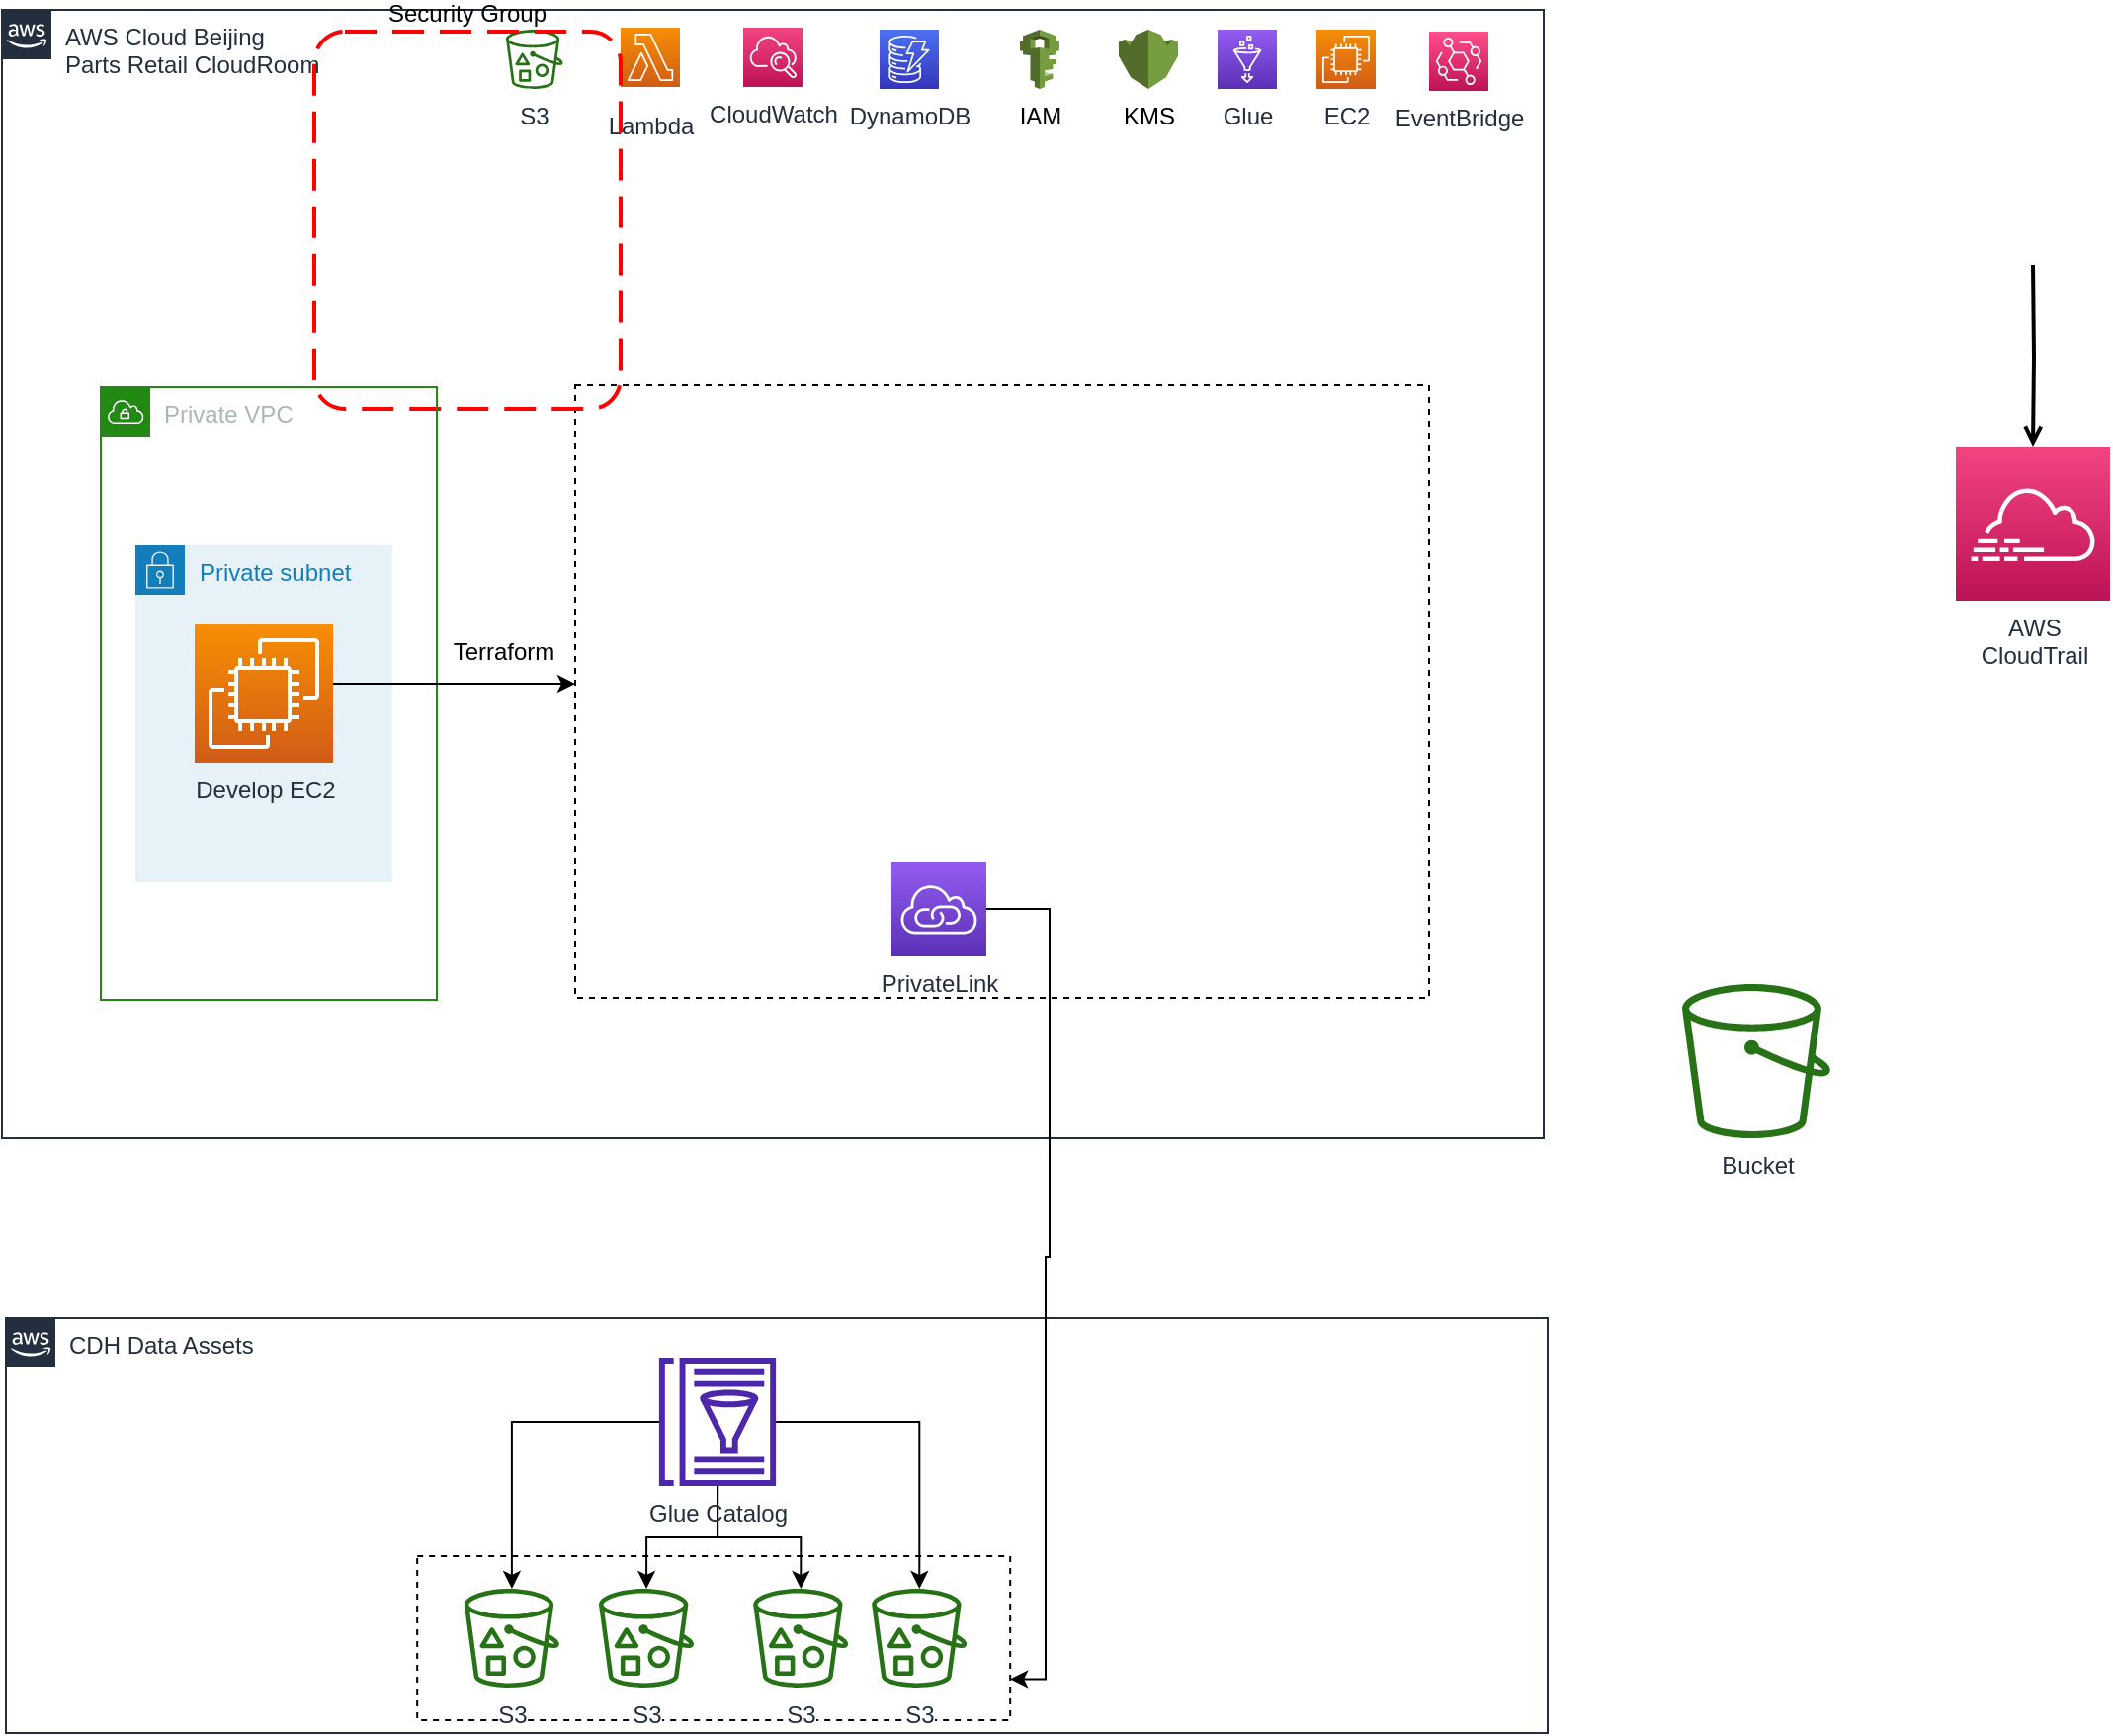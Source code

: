 <mxfile version="17.4.5" type="github">
  <diagram id="Ht1M8jgEwFfnCIfOTk4-" name="Page-1">
    <mxGraphModel dx="944" dy="501" grid="1" gridSize="10" guides="1" tooltips="1" connect="1" arrows="1" fold="1" page="1" pageScale="1" pageWidth="1169" pageHeight="827" math="0" shadow="0">
      <root>
        <mxCell id="0" />
        <mxCell id="1" parent="0" />
        <mxCell id="UEzPUAAOIrF-is8g5C7q-104" style="edgeStyle=orthogonalEdgeStyle;rounded=0;orthogonalLoop=1;jettySize=auto;html=1;endArrow=open;endFill=0;strokeWidth=2;" parent="1" target="UEzPUAAOIrF-is8g5C7q-84" edge="1">
          <mxGeometry relative="1" as="geometry">
            <mxPoint x="1057.5" y="218" as="sourcePoint" />
          </mxGeometry>
        </mxCell>
        <mxCell id="UEzPUAAOIrF-is8g5C7q-84" value="AWS&lt;br&gt;CloudTrail" style="outlineConnect=0;fontColor=#232F3E;gradientColor=#F34482;gradientDirection=north;fillColor=#BC1356;strokeColor=#ffffff;dashed=0;verticalLabelPosition=bottom;verticalAlign=top;align=center;html=1;fontSize=12;fontStyle=0;aspect=fixed;shape=mxgraph.aws4.resourceIcon;resIcon=mxgraph.aws4.cloudtrail;labelBackgroundColor=#ffffff;" parent="1" vertex="1">
          <mxGeometry x="1018.5" y="310" width="78" height="78" as="geometry" />
        </mxCell>
        <mxCell id="UEzPUAAOIrF-is8g5C7q-98" value="Bucket" style="outlineConnect=0;fontColor=#232F3E;gradientColor=none;fillColor=#277116;strokeColor=none;dashed=0;verticalLabelPosition=bottom;verticalAlign=top;align=center;html=1;fontSize=12;fontStyle=0;aspect=fixed;pointerEvents=1;shape=mxgraph.aws4.bucket;labelBackgroundColor=#ffffff;" parent="1" vertex="1">
          <mxGeometry x="880" y="582" width="75" height="78" as="geometry" />
        </mxCell>
        <mxCell id="UEzPUAAOIrF-is8g5C7q-74" value="AWS Cloud Beijing&lt;br&gt;Parts Retail CloudRoom" style="points=[[0,0],[0.25,0],[0.5,0],[0.75,0],[1,0],[1,0.25],[1,0.5],[1,0.75],[1,1],[0.75,1],[0.5,1],[0.25,1],[0,1],[0,0.75],[0,0.5],[0,0.25]];outlineConnect=0;gradientColor=none;html=1;whiteSpace=wrap;fontSize=12;fontStyle=0;shape=mxgraph.aws4.group;grIcon=mxgraph.aws4.group_aws_cloud_alt;strokeColor=#232F3E;fillColor=none;verticalAlign=top;align=left;spacingLeft=30;fontColor=#232F3E;dashed=0;labelBackgroundColor=#ffffff;container=1;pointerEvents=0;collapsible=0;recursiveResize=0;" parent="1" vertex="1">
          <mxGeometry x="30" y="89" width="780" height="571" as="geometry" />
        </mxCell>
        <mxCell id="UEzPUAAOIrF-is8g5C7q-77" value="S3" style="outlineConnect=0;fontColor=#232F3E;gradientColor=none;fillColor=#277116;strokeColor=none;dashed=0;verticalLabelPosition=bottom;verticalAlign=top;align=center;html=1;fontSize=12;fontStyle=0;aspect=fixed;pointerEvents=1;shape=mxgraph.aws4.bucket_with_objects;labelBackgroundColor=#ffffff;" parent="UEzPUAAOIrF-is8g5C7q-74" vertex="1">
          <mxGeometry x="255" y="10" width="28.85" height="30" as="geometry" />
        </mxCell>
        <mxCell id="D5x38RxMxP4ojH3yNYhL-1" value="Lambda" style="outlineConnect=0;fontColor=#232F3E;gradientColor=#F78E04;gradientDirection=north;fillColor=#D05C17;strokeColor=#ffffff;dashed=0;verticalLabelPosition=bottom;verticalAlign=top;align=center;html=1;fontSize=12;fontStyle=0;aspect=fixed;shape=mxgraph.aws4.resourceIcon;resIcon=mxgraph.aws4.lambda;labelBackgroundColor=#ffffff;spacingTop=6;" vertex="1" parent="UEzPUAAOIrF-is8g5C7q-74">
          <mxGeometry x="313" y="9" width="30" height="30" as="geometry" />
        </mxCell>
        <mxCell id="D5x38RxMxP4ojH3yNYhL-2" value="CloudWatch" style="outlineConnect=0;fontColor=#232F3E;gradientColor=#F34482;gradientDirection=north;fillColor=#BC1356;strokeColor=#ffffff;dashed=0;verticalLabelPosition=bottom;verticalAlign=top;align=center;html=1;fontSize=12;fontStyle=0;aspect=fixed;shape=mxgraph.aws4.resourceIcon;resIcon=mxgraph.aws4.cloudwatch;labelBackgroundColor=#ffffff;" vertex="1" parent="UEzPUAAOIrF-is8g5C7q-74">
          <mxGeometry x="375" y="9" width="30" height="30" as="geometry" />
        </mxCell>
        <mxCell id="D5x38RxMxP4ojH3yNYhL-4" value="DynamoDB" style="outlineConnect=0;fontColor=#232F3E;gradientColor=#4D72F3;gradientDirection=north;fillColor=#3334B9;strokeColor=#ffffff;dashed=0;verticalLabelPosition=bottom;verticalAlign=top;align=center;html=1;fontSize=12;fontStyle=0;aspect=fixed;shape=mxgraph.aws4.resourceIcon;resIcon=mxgraph.aws4.dynamodb;labelBackgroundColor=#ffffff;" vertex="1" parent="UEzPUAAOIrF-is8g5C7q-74">
          <mxGeometry x="444" y="10" width="30" height="30" as="geometry" />
        </mxCell>
        <mxCell id="D5x38RxMxP4ojH3yNYhL-5" value="IAM" style="outlineConnect=0;dashed=0;verticalLabelPosition=bottom;verticalAlign=top;align=center;html=1;shape=mxgraph.aws3.iam;fillColor=#759C3E;gradientColor=none;" vertex="1" parent="UEzPUAAOIrF-is8g5C7q-74">
          <mxGeometry x="515" y="10" width="20" height="30" as="geometry" />
        </mxCell>
        <mxCell id="D5x38RxMxP4ojH3yNYhL-6" value="KMS" style="outlineConnect=0;dashed=0;verticalLabelPosition=bottom;verticalAlign=top;align=center;html=1;shape=mxgraph.aws3.kms;fillColor=#759C3E;gradientColor=none;" vertex="1" parent="UEzPUAAOIrF-is8g5C7q-74">
          <mxGeometry x="565" y="10" width="30" height="30" as="geometry" />
        </mxCell>
        <mxCell id="D5x38RxMxP4ojH3yNYhL-7" value="Glue" style="sketch=0;points=[[0,0,0],[0.25,0,0],[0.5,0,0],[0.75,0,0],[1,0,0],[0,1,0],[0.25,1,0],[0.5,1,0],[0.75,1,0],[1,1,0],[0,0.25,0],[0,0.5,0],[0,0.75,0],[1,0.25,0],[1,0.5,0],[1,0.75,0]];outlineConnect=0;fontColor=#232F3E;gradientColor=#945DF2;gradientDirection=north;fillColor=#5A30B5;strokeColor=#ffffff;dashed=0;verticalLabelPosition=bottom;verticalAlign=top;align=center;html=1;fontSize=12;fontStyle=0;aspect=fixed;shape=mxgraph.aws4.resourceIcon;resIcon=mxgraph.aws4.glue;" vertex="1" parent="UEzPUAAOIrF-is8g5C7q-74">
          <mxGeometry x="615" y="10" width="30" height="30" as="geometry" />
        </mxCell>
        <mxCell id="D5x38RxMxP4ojH3yNYhL-8" value="EC2" style="sketch=0;points=[[0,0,0],[0.25,0,0],[0.5,0,0],[0.75,0,0],[1,0,0],[0,1,0],[0.25,1,0],[0.5,1,0],[0.75,1,0],[1,1,0],[0,0.25,0],[0,0.5,0],[0,0.75,0],[1,0.25,0],[1,0.5,0],[1,0.75,0]];outlineConnect=0;fontColor=#232F3E;gradientColor=#F78E04;gradientDirection=north;fillColor=#D05C17;strokeColor=#ffffff;dashed=0;verticalLabelPosition=bottom;verticalAlign=top;align=center;html=1;fontSize=12;fontStyle=0;aspect=fixed;shape=mxgraph.aws4.resourceIcon;resIcon=mxgraph.aws4.ec2;" vertex="1" parent="UEzPUAAOIrF-is8g5C7q-74">
          <mxGeometry x="665" y="10" width="30" height="30" as="geometry" />
        </mxCell>
        <mxCell id="D5x38RxMxP4ojH3yNYhL-9" value="EventBridge" style="sketch=0;points=[[0,0,0],[0.25,0,0],[0.5,0,0],[0.75,0,0],[1,0,0],[0,1,0],[0.25,1,0],[0.5,1,0],[0.75,1,0],[1,1,0],[0,0.25,0],[0,0.5,0],[0,0.75,0],[1,0.25,0],[1,0.5,0],[1,0.75,0]];outlineConnect=0;fontColor=#232F3E;gradientColor=#FF4F8B;gradientDirection=north;fillColor=#BC1356;strokeColor=#ffffff;dashed=0;verticalLabelPosition=bottom;verticalAlign=top;align=center;html=1;fontSize=12;fontStyle=0;aspect=fixed;shape=mxgraph.aws4.resourceIcon;resIcon=mxgraph.aws4.eventbridge;" vertex="1" parent="UEzPUAAOIrF-is8g5C7q-74">
          <mxGeometry x="722" y="11" width="30" height="30" as="geometry" />
        </mxCell>
        <mxCell id="UEzPUAAOIrF-is8g5C7q-108" value="" style="rounded=0;whiteSpace=wrap;html=1;labelBackgroundColor=none;fillColor=none;dashed=1;container=1;pointerEvents=0;collapsible=0;recursiveResize=0;" parent="UEzPUAAOIrF-is8g5C7q-74" vertex="1">
          <mxGeometry x="290" y="190" width="432" height="310" as="geometry" />
        </mxCell>
        <mxCell id="D5x38RxMxP4ojH3yNYhL-53" value="PrivateLink" style="sketch=0;points=[[0,0,0],[0.25,0,0],[0.5,0,0],[0.75,0,0],[1,0,0],[0,1,0],[0.25,1,0],[0.5,1,0],[0.75,1,0],[1,1,0],[0,0.25,0],[0,0.5,0],[0,0.75,0],[1,0.25,0],[1,0.5,0],[1,0.75,0]];outlineConnect=0;fontColor=#232F3E;gradientColor=#945DF2;gradientDirection=north;fillColor=#5A30B5;strokeColor=#ffffff;dashed=0;verticalLabelPosition=bottom;verticalAlign=top;align=center;html=1;fontSize=12;fontStyle=0;aspect=fixed;shape=mxgraph.aws4.resourceIcon;resIcon=mxgraph.aws4.vpc_privatelink;" vertex="1" parent="UEzPUAAOIrF-is8g5C7q-108">
          <mxGeometry x="160" y="241" width="48" height="48" as="geometry" />
        </mxCell>
        <mxCell id="D5x38RxMxP4ojH3yNYhL-13" value="Security Group" style="rounded=1;arcSize=10;dashed=1;strokeColor=#ff0000;fillColor=none;gradientColor=none;dashPattern=8 4;strokeWidth=2;labelPosition=center;verticalLabelPosition=top;align=center;verticalAlign=bottom;" vertex="1" parent="UEzPUAAOIrF-is8g5C7q-74">
          <mxGeometry x="158" y="11" width="155" height="191" as="geometry" />
        </mxCell>
        <mxCell id="D5x38RxMxP4ojH3yNYhL-17" value="Terraform" style="text;html=1;strokeColor=none;fillColor=none;align=center;verticalAlign=middle;whiteSpace=wrap;rounded=0;" vertex="1" parent="UEzPUAAOIrF-is8g5C7q-74">
          <mxGeometry x="223.85" y="310" width="60" height="30" as="geometry" />
        </mxCell>
        <mxCell id="D5x38RxMxP4ojH3yNYhL-10" value="Private VPC" style="points=[[0,0],[0.25,0],[0.5,0],[0.75,0],[1,0],[1,0.25],[1,0.5],[1,0.75],[1,1],[0.75,1],[0.5,1],[0.25,1],[0,1],[0,0.75],[0,0.5],[0,0.25]];outlineConnect=0;gradientColor=none;html=1;whiteSpace=wrap;fontSize=12;fontStyle=0;container=1;pointerEvents=0;collapsible=0;recursiveResize=0;shape=mxgraph.aws4.group;grIcon=mxgraph.aws4.group_vpc;strokeColor=#248814;fillColor=none;verticalAlign=top;align=left;spacingLeft=30;fontColor=#AAB7B8;dashed=0;" vertex="1" parent="1">
          <mxGeometry x="80" y="280" width="170" height="310" as="geometry" />
        </mxCell>
        <mxCell id="D5x38RxMxP4ojH3yNYhL-11" value="Private subnet" style="points=[[0,0],[0.25,0],[0.5,0],[0.75,0],[1,0],[1,0.25],[1,0.5],[1,0.75],[1,1],[0.75,1],[0.5,1],[0.25,1],[0,1],[0,0.75],[0,0.5],[0,0.25]];outlineConnect=0;gradientColor=none;html=1;whiteSpace=wrap;fontSize=12;fontStyle=0;container=1;pointerEvents=0;collapsible=0;recursiveResize=0;shape=mxgraph.aws4.group;grIcon=mxgraph.aws4.group_security_group;grStroke=0;strokeColor=#147EBA;fillColor=#E6F2F8;verticalAlign=top;align=left;spacingLeft=30;fontColor=#147EBA;dashed=0;" vertex="1" parent="D5x38RxMxP4ojH3yNYhL-10">
          <mxGeometry x="17.5" y="80" width="130" height="170.5" as="geometry" />
        </mxCell>
        <mxCell id="D5x38RxMxP4ojH3yNYhL-12" value="Develop EC2" style="sketch=0;points=[[0,0,0],[0.25,0,0],[0.5,0,0],[0.75,0,0],[1,0,0],[0,1,0],[0.25,1,0],[0.5,1,0],[0.75,1,0],[1,1,0],[0,0.25,0],[0,0.5,0],[0,0.75,0],[1,0.25,0],[1,0.5,0],[1,0.75,0]];outlineConnect=0;fontColor=#232F3E;gradientColor=#F78E04;gradientDirection=north;fillColor=#D05C17;strokeColor=#ffffff;dashed=0;verticalLabelPosition=bottom;verticalAlign=top;align=center;html=1;fontSize=12;fontStyle=0;aspect=fixed;shape=mxgraph.aws4.resourceIcon;resIcon=mxgraph.aws4.ec2;" vertex="1" parent="D5x38RxMxP4ojH3yNYhL-11">
          <mxGeometry x="30" y="40" width="70" height="70" as="geometry" />
        </mxCell>
        <mxCell id="D5x38RxMxP4ojH3yNYhL-16" value="" style="edgeStyle=orthogonalEdgeStyle;rounded=0;orthogonalLoop=1;jettySize=auto;html=1;" edge="1" parent="1" source="D5x38RxMxP4ojH3yNYhL-12" target="UEzPUAAOIrF-is8g5C7q-108">
          <mxGeometry relative="1" as="geometry">
            <Array as="points">
              <mxPoint x="290" y="430" />
              <mxPoint x="290" y="430" />
            </Array>
          </mxGeometry>
        </mxCell>
        <mxCell id="D5x38RxMxP4ojH3yNYhL-18" value="CDH Data Assets" style="points=[[0,0],[0.25,0],[0.5,0],[0.75,0],[1,0],[1,0.25],[1,0.5],[1,0.75],[1,1],[0.75,1],[0.5,1],[0.25,1],[0,1],[0,0.75],[0,0.5],[0,0.25]];outlineConnect=0;gradientColor=none;html=1;whiteSpace=wrap;fontSize=12;fontStyle=0;shape=mxgraph.aws4.group;grIcon=mxgraph.aws4.group_aws_cloud_alt;strokeColor=#232F3E;fillColor=none;verticalAlign=top;align=left;spacingLeft=30;fontColor=#232F3E;dashed=0;labelBackgroundColor=#ffffff;container=1;pointerEvents=0;collapsible=0;recursiveResize=0;" vertex="1" parent="1">
          <mxGeometry x="32" y="751" width="780" height="210" as="geometry" />
        </mxCell>
        <mxCell id="D5x38RxMxP4ojH3yNYhL-32" style="edgeStyle=orthogonalEdgeStyle;rounded=0;orthogonalLoop=1;jettySize=auto;html=1;" edge="1" parent="D5x38RxMxP4ojH3yNYhL-18" source="D5x38RxMxP4ojH3yNYhL-31" target="D5x38RxMxP4ojH3yNYhL-19">
          <mxGeometry relative="1" as="geometry" />
        </mxCell>
        <mxCell id="D5x38RxMxP4ojH3yNYhL-50" style="edgeStyle=orthogonalEdgeStyle;rounded=0;orthogonalLoop=1;jettySize=auto;html=1;" edge="1" parent="D5x38RxMxP4ojH3yNYhL-18" source="D5x38RxMxP4ojH3yNYhL-31" target="D5x38RxMxP4ojH3yNYhL-47">
          <mxGeometry relative="1" as="geometry" />
        </mxCell>
        <mxCell id="D5x38RxMxP4ojH3yNYhL-51" style="edgeStyle=orthogonalEdgeStyle;rounded=0;orthogonalLoop=1;jettySize=auto;html=1;" edge="1" parent="D5x38RxMxP4ojH3yNYhL-18" source="D5x38RxMxP4ojH3yNYhL-31" target="D5x38RxMxP4ojH3yNYhL-48">
          <mxGeometry relative="1" as="geometry" />
        </mxCell>
        <mxCell id="D5x38RxMxP4ojH3yNYhL-52" style="edgeStyle=orthogonalEdgeStyle;rounded=0;orthogonalLoop=1;jettySize=auto;html=1;" edge="1" parent="D5x38RxMxP4ojH3yNYhL-18" source="D5x38RxMxP4ojH3yNYhL-31" target="D5x38RxMxP4ojH3yNYhL-49">
          <mxGeometry relative="1" as="geometry" />
        </mxCell>
        <mxCell id="D5x38RxMxP4ojH3yNYhL-31" value="Glue Catalog" style="sketch=0;outlineConnect=0;fontColor=#232F3E;gradientColor=none;fillColor=#4D27AA;strokeColor=none;dashed=0;verticalLabelPosition=bottom;verticalAlign=top;align=center;html=1;fontSize=12;fontStyle=0;aspect=fixed;pointerEvents=1;shape=mxgraph.aws4.glue_data_catalog;" vertex="1" parent="D5x38RxMxP4ojH3yNYhL-18">
          <mxGeometry x="330" y="20" width="60" height="65" as="geometry" />
        </mxCell>
        <mxCell id="D5x38RxMxP4ojH3yNYhL-46" value="" style="rounded=0;whiteSpace=wrap;html=1;labelBackgroundColor=none;fillColor=none;dashed=1;container=1;pointerEvents=0;collapsible=0;recursiveResize=0;" vertex="1" parent="D5x38RxMxP4ojH3yNYhL-18">
          <mxGeometry x="208.09" y="120.5" width="300" height="83" as="geometry" />
        </mxCell>
        <mxCell id="D5x38RxMxP4ojH3yNYhL-47" value="S3" style="outlineConnect=0;fontColor=#232F3E;gradientColor=none;fillColor=#277116;strokeColor=none;dashed=0;verticalLabelPosition=bottom;verticalAlign=top;align=center;html=1;fontSize=12;fontStyle=0;aspect=fixed;pointerEvents=1;shape=mxgraph.aws4.bucket_with_objects;labelBackgroundColor=#ffffff;" vertex="1" parent="D5x38RxMxP4ojH3yNYhL-46">
          <mxGeometry x="91.91" y="16.5" width="48.09" height="50" as="geometry" />
        </mxCell>
        <mxCell id="D5x38RxMxP4ojH3yNYhL-48" value="S3" style="outlineConnect=0;fontColor=#232F3E;gradientColor=none;fillColor=#277116;strokeColor=none;dashed=0;verticalLabelPosition=bottom;verticalAlign=top;align=center;html=1;fontSize=12;fontStyle=0;aspect=fixed;pointerEvents=1;shape=mxgraph.aws4.bucket_with_objects;labelBackgroundColor=#ffffff;" vertex="1" parent="D5x38RxMxP4ojH3yNYhL-46">
          <mxGeometry x="170" y="16.5" width="48.09" height="50" as="geometry" />
        </mxCell>
        <mxCell id="D5x38RxMxP4ojH3yNYhL-49" value="S3" style="outlineConnect=0;fontColor=#232F3E;gradientColor=none;fillColor=#277116;strokeColor=none;dashed=0;verticalLabelPosition=bottom;verticalAlign=top;align=center;html=1;fontSize=12;fontStyle=0;aspect=fixed;pointerEvents=1;shape=mxgraph.aws4.bucket_with_objects;labelBackgroundColor=#ffffff;" vertex="1" parent="D5x38RxMxP4ojH3yNYhL-46">
          <mxGeometry x="230" y="16.5" width="48.09" height="50" as="geometry" />
        </mxCell>
        <mxCell id="D5x38RxMxP4ojH3yNYhL-19" value="S3" style="outlineConnect=0;fontColor=#232F3E;gradientColor=none;fillColor=#277116;strokeColor=none;dashed=0;verticalLabelPosition=bottom;verticalAlign=top;align=center;html=1;fontSize=12;fontStyle=0;aspect=fixed;pointerEvents=1;shape=mxgraph.aws4.bucket_with_objects;labelBackgroundColor=#ffffff;" vertex="1" parent="D5x38RxMxP4ojH3yNYhL-46">
          <mxGeometry x="23.82" y="16.5" width="48.09" height="50" as="geometry" />
        </mxCell>
        <mxCell id="D5x38RxMxP4ojH3yNYhL-54" style="edgeStyle=orthogonalEdgeStyle;rounded=0;orthogonalLoop=1;jettySize=auto;html=1;entryX=1;entryY=0.75;entryDx=0;entryDy=0;" edge="1" parent="1" source="D5x38RxMxP4ojH3yNYhL-53" target="D5x38RxMxP4ojH3yNYhL-46">
          <mxGeometry relative="1" as="geometry">
            <Array as="points">
              <mxPoint x="560" y="544" />
              <mxPoint x="560" y="720" />
              <mxPoint x="558" y="720" />
              <mxPoint x="558" y="934" />
            </Array>
          </mxGeometry>
        </mxCell>
      </root>
    </mxGraphModel>
  </diagram>
</mxfile>
